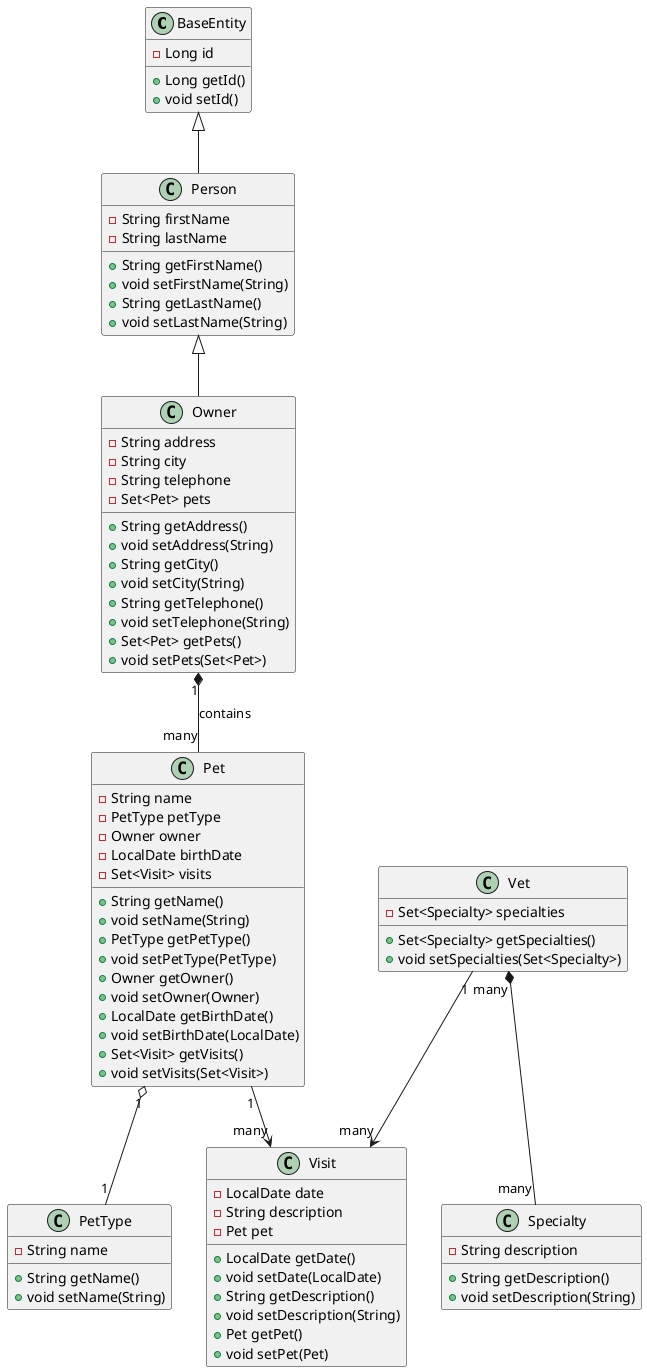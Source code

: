@startuml

class BaseEntity {
    -Long id
    +Long getId()
    +void setId()
}

BaseEntity <|-- Person

class Person {
    -String firstName
    -String lastName
    +String getFirstName()
    +void setFirstName(String)
    +String getLastName()
    +void setLastName(String)
}

Person <|-- Owner

class Owner {
    -String address
    -String city
    -String telephone
    -Set<Pet> pets
    +String getAddress()
    +void setAddress(String)
    +String getCity()
    +void setCity(String)
    +String getTelephone()
    +void setTelephone(String)
    +Set<Pet> getPets()
    +void setPets(Set<Pet>)
}
Owner "1" *-- "many" Pet : contains

class Pet {
    -String name
    -PetType petType
    -Owner owner
    -LocalDate birthDate
    -Set<Visit> visits
    +String getName()
    +void setName(String)
    +PetType getPetType()
    +void setPetType(PetType)
    +Owner getOwner()
    +void setOwner(Owner)
    +LocalDate getBirthDate()
    +void setBirthDate(LocalDate)
    +Set<Visit> getVisits()
    +void setVisits(Set<Visit>)
}
Pet "1" o-- "1" PetType

class PetType {
    -String name
    +String getName()
    +void setName(String)
}

class Vet {
    -Set<Specialty> specialties
    +Set<Specialty> getSpecialties()
    +void setSpecialties(Set<Specialty>)
}

Vet "many" *-- "many" Specialty
class Specialty {
    -String description
    +String getDescription()
    +void setDescription(String)
}

class Visit {
    -LocalDate date
    -String description
    -Pet pet
    +LocalDate getDate()
    +void setDate(LocalDate)
    +String getDescription()
    +void setDescription(String)
    +Pet getPet()
    +void setPet(Pet)
}
Vet "1" --> "many" Visit
Pet "1" --> "many" Visit
@enduml